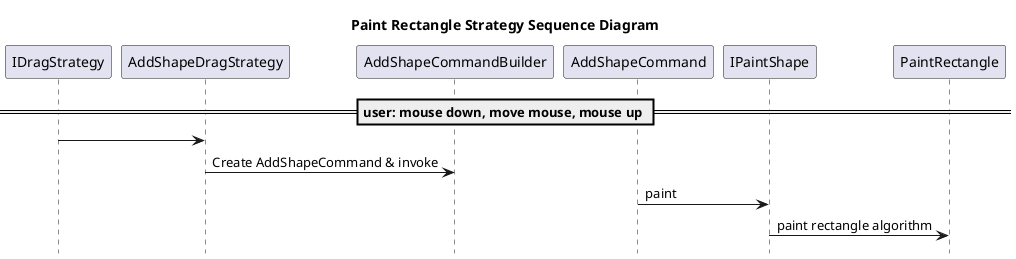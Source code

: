 @startuml paint rectangle strategy sequence diagram 
hide footbox
title Paint Rectangle Strategy Sequence Diagram

== user: mouse down, move mouse, mouse up ==
IDragStrategy -> AddShapeDragStrategy 
AddShapeDragStrategy -> AddShapeCommandBuilder : Create AddShapeCommand & invoke

AddShapeCommand -> IPaintShape : paint
IPaintShape -> PaintRectangle : paint rectangle algorithm
@enduml